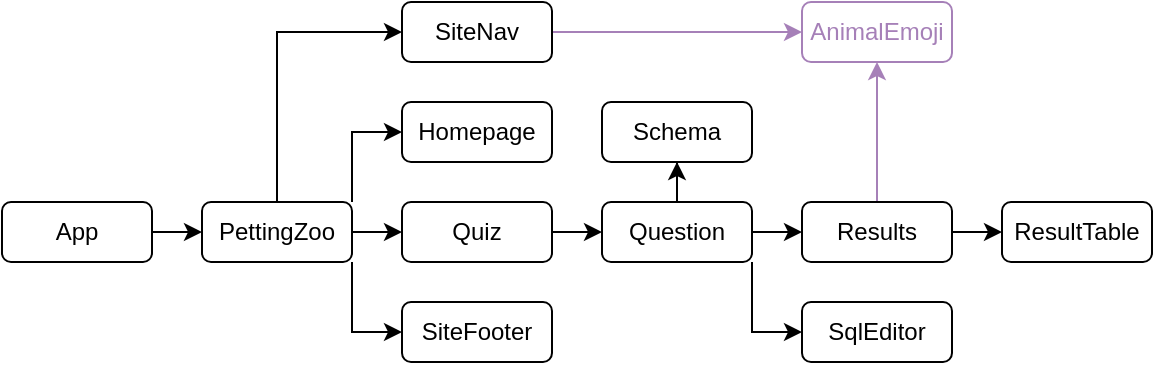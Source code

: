 <mxfile version="13.7.9" type="device"><diagram id="UrT1aSH8x8H3l3LinJXU" name="Page-1"><mxGraphModel dx="1106" dy="997" grid="1" gridSize="10" guides="1" tooltips="1" connect="1" arrows="1" fold="1" page="1" pageScale="1" pageWidth="850" pageHeight="1100" math="0" shadow="0"><root><mxCell id="0"/><mxCell id="1" parent="0"/><mxCell id="g1zEKx9VL5JtU1lExd4Y-13" style="edgeStyle=orthogonalEdgeStyle;rounded=0;orthogonalLoop=1;jettySize=auto;html=1;exitX=1;exitY=0.5;exitDx=0;exitDy=0;" parent="1" source="g1zEKx9VL5JtU1lExd4Y-1" target="g1zEKx9VL5JtU1lExd4Y-2" edge="1"><mxGeometry relative="1" as="geometry"/></mxCell><mxCell id="g1zEKx9VL5JtU1lExd4Y-1" value="App" style="rounded=1;whiteSpace=wrap;html=1;" parent="1" vertex="1"><mxGeometry x="10" y="230" width="75" height="30" as="geometry"/></mxCell><mxCell id="g1zEKx9VL5JtU1lExd4Y-14" style="edgeStyle=orthogonalEdgeStyle;rounded=0;orthogonalLoop=1;jettySize=auto;html=1;exitX=1;exitY=0.5;exitDx=0;exitDy=0;entryX=0;entryY=0.5;entryDx=0;entryDy=0;" parent="1" source="g1zEKx9VL5JtU1lExd4Y-2" target="g1zEKx9VL5JtU1lExd4Y-3" edge="1"><mxGeometry relative="1" as="geometry"/></mxCell><mxCell id="g1zEKx9VL5JtU1lExd4Y-15" style="edgeStyle=orthogonalEdgeStyle;rounded=0;orthogonalLoop=1;jettySize=auto;html=1;exitX=1;exitY=1;exitDx=0;exitDy=0;entryX=0;entryY=0.5;entryDx=0;entryDy=0;" parent="1" source="g1zEKx9VL5JtU1lExd4Y-2" target="g1zEKx9VL5JtU1lExd4Y-5" edge="1"><mxGeometry relative="1" as="geometry"/></mxCell><mxCell id="g1zEKx9VL5JtU1lExd4Y-16" style="edgeStyle=orthogonalEdgeStyle;rounded=0;orthogonalLoop=1;jettySize=auto;html=1;exitX=1;exitY=0;exitDx=0;exitDy=0;entryX=0;entryY=0.5;entryDx=0;entryDy=0;" parent="1" source="g1zEKx9VL5JtU1lExd4Y-2" target="g1zEKx9VL5JtU1lExd4Y-4" edge="1"><mxGeometry relative="1" as="geometry"/></mxCell><mxCell id="g1zEKx9VL5JtU1lExd4Y-17" style="edgeStyle=orthogonalEdgeStyle;rounded=0;orthogonalLoop=1;jettySize=auto;html=1;exitX=0.5;exitY=0;exitDx=0;exitDy=0;entryX=0;entryY=0.5;entryDx=0;entryDy=0;" parent="1" source="g1zEKx9VL5JtU1lExd4Y-2" target="g1zEKx9VL5JtU1lExd4Y-6" edge="1"><mxGeometry relative="1" as="geometry"/></mxCell><mxCell id="g1zEKx9VL5JtU1lExd4Y-2" value="PettingZoo" style="rounded=1;whiteSpace=wrap;html=1;" parent="1" vertex="1"><mxGeometry x="110" y="230" width="75" height="30" as="geometry"/></mxCell><mxCell id="g1zEKx9VL5JtU1lExd4Y-18" style="edgeStyle=orthogonalEdgeStyle;rounded=0;orthogonalLoop=1;jettySize=auto;html=1;exitX=1;exitY=0.5;exitDx=0;exitDy=0;" parent="1" source="g1zEKx9VL5JtU1lExd4Y-3" target="g1zEKx9VL5JtU1lExd4Y-7" edge="1"><mxGeometry relative="1" as="geometry"/></mxCell><mxCell id="g1zEKx9VL5JtU1lExd4Y-3" value="Quiz" style="rounded=1;whiteSpace=wrap;html=1;" parent="1" vertex="1"><mxGeometry x="210" y="230" width="75" height="30" as="geometry"/></mxCell><mxCell id="g1zEKx9VL5JtU1lExd4Y-4" value="Homepage" style="rounded=1;whiteSpace=wrap;html=1;" parent="1" vertex="1"><mxGeometry x="210" y="180" width="75" height="30" as="geometry"/></mxCell><mxCell id="g1zEKx9VL5JtU1lExd4Y-5" value="SiteFooter" style="rounded=1;whiteSpace=wrap;html=1;" parent="1" vertex="1"><mxGeometry x="210" y="280" width="75" height="30" as="geometry"/></mxCell><mxCell id="g1zEKx9VL5JtU1lExd4Y-26" style="edgeStyle=orthogonalEdgeStyle;rounded=0;orthogonalLoop=1;jettySize=auto;html=1;exitX=1;exitY=0.5;exitDx=0;exitDy=0;entryX=0;entryY=0.5;entryDx=0;entryDy=0;strokeColor=#A680B8;" parent="1" source="g1zEKx9VL5JtU1lExd4Y-6" target="g1zEKx9VL5JtU1lExd4Y-12" edge="1"><mxGeometry relative="1" as="geometry"/></mxCell><mxCell id="g1zEKx9VL5JtU1lExd4Y-6" value="SiteNav" style="rounded=1;whiteSpace=wrap;html=1;" parent="1" vertex="1"><mxGeometry x="210" y="130" width="75" height="30" as="geometry"/></mxCell><mxCell id="g1zEKx9VL5JtU1lExd4Y-19" style="edgeStyle=orthogonalEdgeStyle;rounded=0;orthogonalLoop=1;jettySize=auto;html=1;exitX=1;exitY=0.5;exitDx=0;exitDy=0;entryX=0;entryY=0.5;entryDx=0;entryDy=0;" parent="1" source="g1zEKx9VL5JtU1lExd4Y-7" target="g1zEKx9VL5JtU1lExd4Y-8" edge="1"><mxGeometry relative="1" as="geometry"/></mxCell><mxCell id="g1zEKx9VL5JtU1lExd4Y-21" style="edgeStyle=orthogonalEdgeStyle;rounded=0;orthogonalLoop=1;jettySize=auto;html=1;exitX=1;exitY=1;exitDx=0;exitDy=0;entryX=0;entryY=0.5;entryDx=0;entryDy=0;" parent="1" source="g1zEKx9VL5JtU1lExd4Y-7" target="g1zEKx9VL5JtU1lExd4Y-11" edge="1"><mxGeometry relative="1" as="geometry"/></mxCell><mxCell id="w8ieIKfkLxvIUvV-u7Z8-1" style="edgeStyle=orthogonalEdgeStyle;rounded=0;orthogonalLoop=1;jettySize=auto;html=1;exitX=0.5;exitY=0;exitDx=0;exitDy=0;" edge="1" parent="1" source="g1zEKx9VL5JtU1lExd4Y-7" target="g1zEKx9VL5JtU1lExd4Y-10"><mxGeometry relative="1" as="geometry"/></mxCell><mxCell id="g1zEKx9VL5JtU1lExd4Y-7" value="Question" style="rounded=1;whiteSpace=wrap;html=1;" parent="1" vertex="1"><mxGeometry x="310" y="230" width="75" height="30" as="geometry"/></mxCell><mxCell id="g1zEKx9VL5JtU1lExd4Y-24" style="edgeStyle=orthogonalEdgeStyle;rounded=0;orthogonalLoop=1;jettySize=auto;html=1;exitX=1;exitY=0.5;exitDx=0;exitDy=0;" parent="1" source="g1zEKx9VL5JtU1lExd4Y-8" target="g1zEKx9VL5JtU1lExd4Y-9" edge="1"><mxGeometry relative="1" as="geometry"/></mxCell><mxCell id="w8ieIKfkLxvIUvV-u7Z8-2" style="edgeStyle=orthogonalEdgeStyle;rounded=0;orthogonalLoop=1;jettySize=auto;html=1;exitX=0.5;exitY=0;exitDx=0;exitDy=0;strokeColor=#A680B8;" edge="1" parent="1" source="g1zEKx9VL5JtU1lExd4Y-8" target="g1zEKx9VL5JtU1lExd4Y-12"><mxGeometry relative="1" as="geometry"/></mxCell><mxCell id="g1zEKx9VL5JtU1lExd4Y-8" value="Results" style="rounded=1;whiteSpace=wrap;html=1;" parent="1" vertex="1"><mxGeometry x="410" y="230" width="75" height="30" as="geometry"/></mxCell><mxCell id="g1zEKx9VL5JtU1lExd4Y-9" value="ResultTable" style="rounded=1;whiteSpace=wrap;html=1;" parent="1" vertex="1"><mxGeometry x="510" y="230" width="75" height="30" as="geometry"/></mxCell><mxCell id="g1zEKx9VL5JtU1lExd4Y-10" value="Schema" style="rounded=1;whiteSpace=wrap;html=1;" parent="1" vertex="1"><mxGeometry x="310" y="180" width="75" height="30" as="geometry"/></mxCell><mxCell id="g1zEKx9VL5JtU1lExd4Y-11" value="SqlEditor" style="rounded=1;whiteSpace=wrap;html=1;" parent="1" vertex="1"><mxGeometry x="410" y="280" width="75" height="30" as="geometry"/></mxCell><mxCell id="g1zEKx9VL5JtU1lExd4Y-12" value="AnimalEmoji" style="rounded=1;whiteSpace=wrap;html=1;strokeColor=#A680B8;fontColor=#A680B8;" parent="1" vertex="1"><mxGeometry x="410" y="130" width="75" height="30" as="geometry"/></mxCell></root></mxGraphModel></diagram></mxfile>